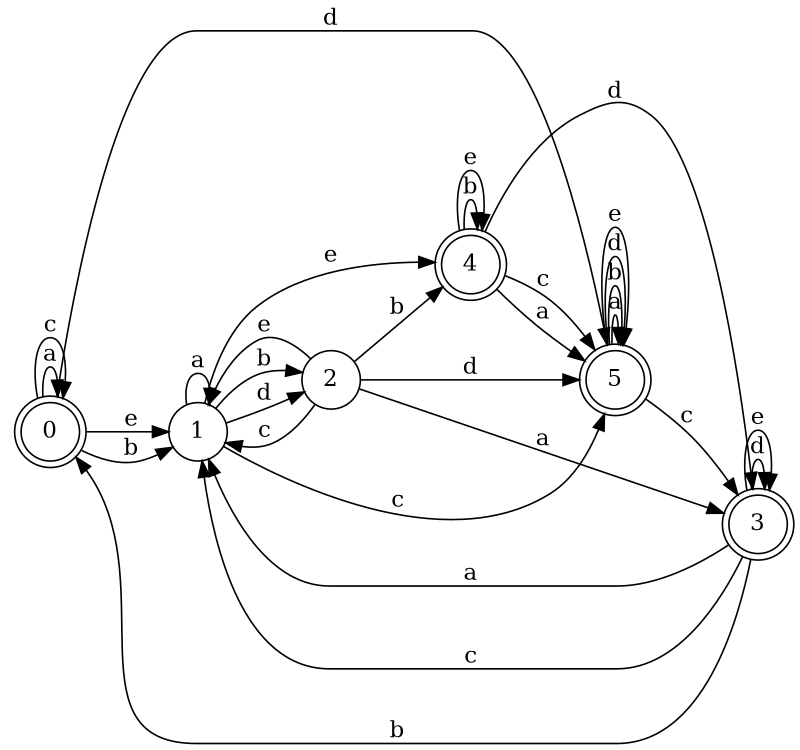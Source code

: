 digraph n5_6 {
__start0 [label="" shape="none"];

rankdir=LR;
size="8,5";

s0 [style="rounded,filled", color="black", fillcolor="white" shape="doublecircle", label="0"];
s1 [style="filled", color="black", fillcolor="white" shape="circle", label="1"];
s2 [style="filled", color="black", fillcolor="white" shape="circle", label="2"];
s3 [style="rounded,filled", color="black", fillcolor="white" shape="doublecircle", label="3"];
s4 [style="rounded,filled", color="black", fillcolor="white" shape="doublecircle", label="4"];
s5 [style="rounded,filled", color="black", fillcolor="white" shape="doublecircle", label="5"];
s0 -> s0 [label="a"];
s0 -> s1 [label="b"];
s0 -> s0 [label="c"];
s0 -> s5 [label="d"];
s0 -> s1 [label="e"];
s1 -> s1 [label="a"];
s1 -> s2 [label="b"];
s1 -> s5 [label="c"];
s1 -> s2 [label="d"];
s1 -> s4 [label="e"];
s2 -> s3 [label="a"];
s2 -> s4 [label="b"];
s2 -> s1 [label="c"];
s2 -> s5 [label="d"];
s2 -> s1 [label="e"];
s3 -> s1 [label="a"];
s3 -> s0 [label="b"];
s3 -> s1 [label="c"];
s3 -> s3 [label="d"];
s3 -> s3 [label="e"];
s4 -> s5 [label="a"];
s4 -> s4 [label="b"];
s4 -> s5 [label="c"];
s4 -> s3 [label="d"];
s4 -> s4 [label="e"];
s5 -> s5 [label="a"];
s5 -> s5 [label="b"];
s5 -> s3 [label="c"];
s5 -> s5 [label="d"];
s5 -> s5 [label="e"];

}